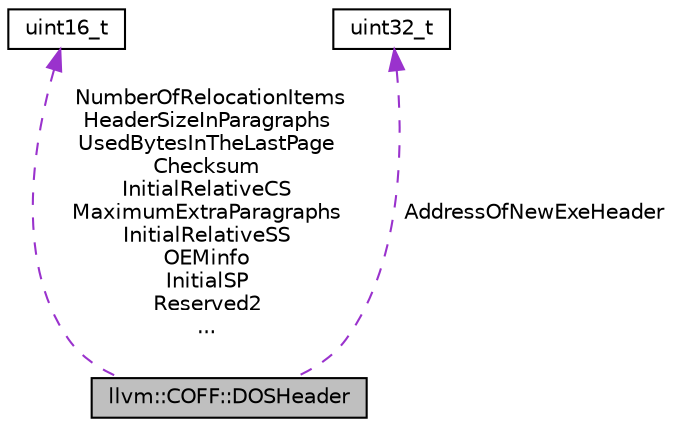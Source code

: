 digraph "llvm::COFF::DOSHeader"
{
 // LATEX_PDF_SIZE
  bgcolor="transparent";
  edge [fontname="Helvetica",fontsize="10",labelfontname="Helvetica",labelfontsize="10"];
  node [fontname="Helvetica",fontsize="10",shape=record];
  Node1 [label="llvm::COFF::DOSHeader",height=0.2,width=0.4,color="black", fillcolor="grey75", style="filled", fontcolor="black",tooltip="The DOS compatible header at the front of all PEs."];
  Node2 -> Node1 [dir="back",color="darkorchid3",fontsize="10",style="dashed",label=" NumberOfRelocationItems\nHeaderSizeInParagraphs\nUsedBytesInTheLastPage\nChecksum\nInitialRelativeCS\nMaximumExtraParagraphs\nInitialRelativeSS\nOEMinfo\nInitialSP\nReserved2\n..." ,fontname="Helvetica"];
  Node2 [label="uint16_t",height=0.2,width=0.4,color="black",URL="$classuint16__t.html",tooltip=" "];
  Node3 -> Node1 [dir="back",color="darkorchid3",fontsize="10",style="dashed",label=" AddressOfNewExeHeader" ,fontname="Helvetica"];
  Node3 [label="uint32_t",height=0.2,width=0.4,color="black",URL="$classuint32__t.html",tooltip=" "];
}
